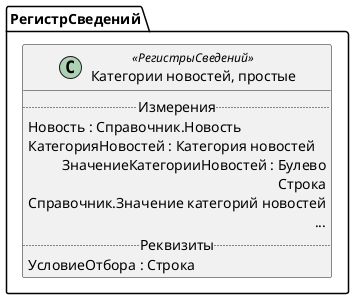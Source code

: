 ﻿@startuml КатегорииНовостейПростые
'!include templates.wsd
'..\include templates.wsd
class РегистрСведений.КатегорииНовостейПростые as "Категории новостей, простые" <<РегистрыСведений>>
{
..Измерения..
Новость : Справочник.Новость
КатегорияНовостей : Категория новостей
ЗначениеКатегорииНовостей : Булево\rСтрока\rСправочник.Значение категорий новостей\r...
..Реквизиты..
УсловиеОтбора : Строка
}
@enduml
